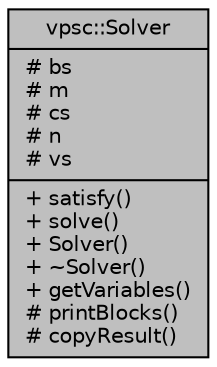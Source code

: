 digraph "vpsc::Solver"
{
  edge [fontname="Helvetica",fontsize="10",labelfontname="Helvetica",labelfontsize="10"];
  node [fontname="Helvetica",fontsize="10",shape=record];
  Node1 [label="{vpsc::Solver\n|# bs\l# m\l# cs\l# n\l# vs\l|+ satisfy()\l+ solve()\l+ Solver()\l+ ~Solver()\l+ getVariables()\l# printBlocks()\l# copyResult()\l}",height=0.2,width=0.4,color="black", fillcolor="grey75", style="filled" fontcolor="black"];
}
